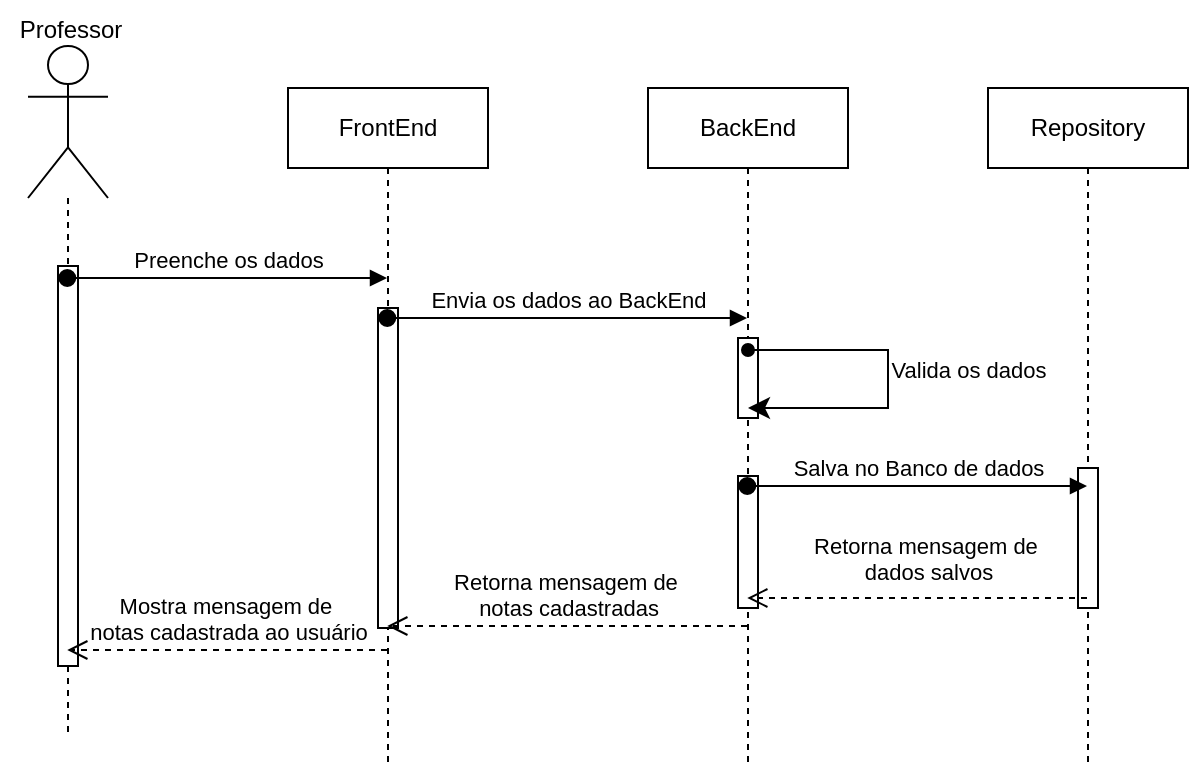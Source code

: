 <mxfile>
    <diagram id="nWNAygphSudMRd87rOTN" name="Página-1">
        <mxGraphModel dx="-60" dy="472" grid="1" gridSize="10" guides="1" tooltips="1" connect="1" arrows="1" fold="1" page="1" pageScale="1" pageWidth="1169" pageHeight="827" math="0" shadow="0">
            <root>
                <mxCell id="0"/>
                <mxCell id="1" parent="0"/>
                <mxCell id="2" value="" style="shape=umlLifeline;perimeter=lifelinePerimeter;whiteSpace=wrap;html=1;container=1;dropTarget=0;collapsible=0;recursiveResize=0;outlineConnect=0;portConstraint=eastwest;newEdgeStyle={&quot;curved&quot;:0,&quot;rounded&quot;:0};participant=umlActor;size=76;" vertex="1" parent="1">
                    <mxGeometry x="1471" y="252" width="40" height="343" as="geometry"/>
                </mxCell>
                <mxCell id="19" value="" style="html=1;points=[[0,0,0,0,5],[0,1,0,0,-5],[1,0,0,0,5],[1,1,0,0,-5]];perimeter=orthogonalPerimeter;outlineConnect=0;targetShapes=umlLifeline;portConstraint=eastwest;newEdgeStyle={&quot;curved&quot;:0,&quot;rounded&quot;:0};" vertex="1" parent="2">
                    <mxGeometry x="15" y="110" width="10" height="200" as="geometry"/>
                </mxCell>
                <mxCell id="5" value="FrontEnd" style="shape=umlLifeline;perimeter=lifelinePerimeter;whiteSpace=wrap;html=1;container=1;dropTarget=0;collapsible=0;recursiveResize=0;outlineConnect=0;portConstraint=eastwest;newEdgeStyle={&quot;edgeStyle&quot;:&quot;elbowEdgeStyle&quot;,&quot;elbow&quot;:&quot;vertical&quot;,&quot;curved&quot;:0,&quot;rounded&quot;:0};" vertex="1" parent="1">
                    <mxGeometry x="1601" y="273" width="100" height="340" as="geometry"/>
                </mxCell>
                <mxCell id="20" value="" style="html=1;points=[[0,0,0,0,5],[0,1,0,0,-5],[1,0,0,0,5],[1,1,0,0,-5]];perimeter=orthogonalPerimeter;outlineConnect=0;targetShapes=umlLifeline;portConstraint=eastwest;newEdgeStyle={&quot;curved&quot;:0,&quot;rounded&quot;:0};" vertex="1" parent="5">
                    <mxGeometry x="45" y="110" width="10" height="160" as="geometry"/>
                </mxCell>
                <mxCell id="8" value="Professor" style="text;html=1;align=center;verticalAlign=middle;resizable=0;points=[];autosize=1;strokeColor=none;fillColor=none;" vertex="1" parent="1">
                    <mxGeometry x="1457" y="229" width="70" height="30" as="geometry"/>
                </mxCell>
                <mxCell id="9" value="BackEnd" style="shape=umlLifeline;perimeter=lifelinePerimeter;whiteSpace=wrap;html=1;container=1;dropTarget=0;collapsible=0;recursiveResize=0;outlineConnect=0;portConstraint=eastwest;newEdgeStyle={&quot;edgeStyle&quot;:&quot;elbowEdgeStyle&quot;,&quot;elbow&quot;:&quot;vertical&quot;,&quot;curved&quot;:0,&quot;rounded&quot;:0};" vertex="1" parent="1">
                    <mxGeometry x="1781" y="273" width="100" height="340" as="geometry"/>
                </mxCell>
                <mxCell id="21" value="" style="html=1;points=[[0,0,0,0,5],[0,1,0,0,-5],[1,0,0,0,5],[1,1,0,0,-5]];perimeter=orthogonalPerimeter;outlineConnect=0;targetShapes=umlLifeline;portConstraint=eastwest;newEdgeStyle={&quot;curved&quot;:0,&quot;rounded&quot;:0};" vertex="1" parent="9">
                    <mxGeometry x="45" y="125" width="10" height="40" as="geometry"/>
                </mxCell>
                <mxCell id="22" value="" style="html=1;points=[[0,0,0,0,5],[0,1,0,0,-5],[1,0,0,0,5],[1,1,0,0,-5]];perimeter=orthogonalPerimeter;outlineConnect=0;targetShapes=umlLifeline;portConstraint=eastwest;newEdgeStyle={&quot;curved&quot;:0,&quot;rounded&quot;:0};" vertex="1" parent="9">
                    <mxGeometry x="45" y="194" width="10" height="66" as="geometry"/>
                </mxCell>
                <mxCell id="10" value="Repository" style="shape=umlLifeline;perimeter=lifelinePerimeter;whiteSpace=wrap;html=1;container=1;dropTarget=0;collapsible=0;recursiveResize=0;outlineConnect=0;portConstraint=eastwest;newEdgeStyle={&quot;edgeStyle&quot;:&quot;elbowEdgeStyle&quot;,&quot;elbow&quot;:&quot;vertical&quot;,&quot;curved&quot;:0,&quot;rounded&quot;:0};" vertex="1" parent="1">
                    <mxGeometry x="1951" y="273" width="100" height="340" as="geometry"/>
                </mxCell>
                <mxCell id="23" value="" style="html=1;points=[[0,0,0,0,5],[0,1,0,0,-5],[1,0,0,0,5],[1,1,0,0,-5]];perimeter=orthogonalPerimeter;outlineConnect=0;targetShapes=umlLifeline;portConstraint=eastwest;newEdgeStyle={&quot;curved&quot;:0,&quot;rounded&quot;:0};" vertex="1" parent="10">
                    <mxGeometry x="45" y="190" width="10" height="70" as="geometry"/>
                </mxCell>
                <mxCell id="11" value="Preenche os dados" style="html=1;verticalAlign=bottom;startArrow=oval;startFill=1;endArrow=block;startSize=8;curved=0;rounded=0;" edge="1" parent="1">
                    <mxGeometry width="60" relative="1" as="geometry">
                        <mxPoint x="1490.63" y="368" as="sourcePoint"/>
                        <mxPoint x="1650.5" y="368" as="targetPoint"/>
                    </mxGeometry>
                </mxCell>
                <mxCell id="12" value="Envia os dados ao BackEnd" style="html=1;verticalAlign=bottom;startArrow=oval;startFill=1;endArrow=block;startSize=8;curved=0;rounded=0;" edge="1" parent="1">
                    <mxGeometry width="60" relative="1" as="geometry">
                        <mxPoint x="1650.63" y="388" as="sourcePoint"/>
                        <mxPoint x="1830.5" y="388" as="targetPoint"/>
                    </mxGeometry>
                </mxCell>
                <mxCell id="13" value="Valida os dados" style="html=1;verticalAlign=bottom;startArrow=classic;startFill=1;endArrow=oval;startSize=8;rounded=0;edgeStyle=orthogonalEdgeStyle;endFill=1;" edge="1" parent="1" source="9" target="9">
                    <mxGeometry x="-0.053" y="-40" width="60" relative="1" as="geometry">
                        <mxPoint x="1862.987" y="384" as="sourcePoint"/>
                        <mxPoint x="1863" y="404" as="targetPoint"/>
                        <Array as="points">
                            <mxPoint x="1901" y="433"/>
                            <mxPoint x="1901" y="404"/>
                        </Array>
                        <mxPoint as="offset"/>
                    </mxGeometry>
                </mxCell>
                <mxCell id="14" value="Salva no Banco de dados" style="html=1;verticalAlign=bottom;startArrow=oval;startFill=1;endArrow=block;startSize=8;curved=0;rounded=0;" edge="1" parent="1">
                    <mxGeometry width="60" relative="1" as="geometry">
                        <mxPoint x="1830.63" y="472" as="sourcePoint"/>
                        <mxPoint x="2000.5" y="472" as="targetPoint"/>
                    </mxGeometry>
                </mxCell>
                <mxCell id="15" value="Retorna mensagem de&amp;nbsp;&lt;div&gt;dados salvos&lt;/div&gt;" style="html=1;verticalAlign=bottom;endArrow=open;dashed=1;endSize=8;curved=0;rounded=0;" edge="1" parent="1">
                    <mxGeometry x="-0.064" y="-4" relative="1" as="geometry">
                        <mxPoint x="2000.5" y="528" as="sourcePoint"/>
                        <mxPoint x="1830.63" y="528" as="targetPoint"/>
                        <mxPoint as="offset"/>
                    </mxGeometry>
                </mxCell>
                <mxCell id="16" value="Retorna mensagem de&amp;nbsp;&lt;div&gt;notas cadastradas&lt;/div&gt;" style="html=1;verticalAlign=bottom;endArrow=open;dashed=1;endSize=8;curved=0;rounded=0;" edge="1" parent="1">
                    <mxGeometry relative="1" as="geometry">
                        <mxPoint x="1830.5" y="542" as="sourcePoint"/>
                        <mxPoint x="1650.63" y="542" as="targetPoint"/>
                    </mxGeometry>
                </mxCell>
                <mxCell id="17" value="Mostra mensagem de&amp;nbsp;&lt;div&gt;notas cadastrada ao usuário&lt;/div&gt;" style="html=1;verticalAlign=bottom;endArrow=open;dashed=1;endSize=8;curved=0;rounded=0;" edge="1" parent="1">
                    <mxGeometry relative="1" as="geometry">
                        <mxPoint x="1650.5" y="554" as="sourcePoint"/>
                        <mxPoint x="1490.63" y="554" as="targetPoint"/>
                    </mxGeometry>
                </mxCell>
            </root>
        </mxGraphModel>
    </diagram>
</mxfile>